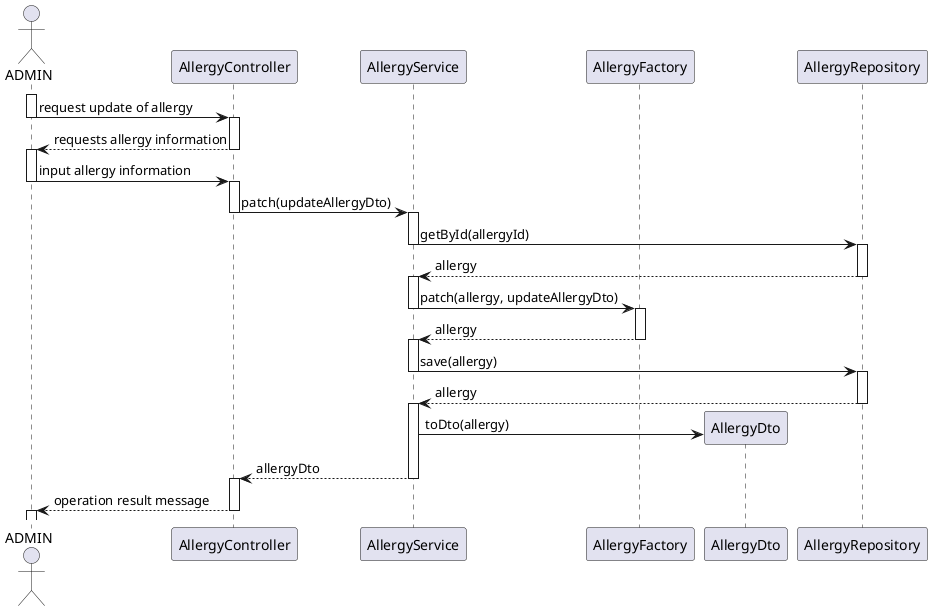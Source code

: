 @startuml

actor ADMIN as admin
participant AllergyController as ctrl
participant AllergyService as svc
participant AllergyFactory as fac
participant AllergyDto as dto
participant AllergyRepository as repo


activate admin

admin -> ctrl : request update of allergy
deactivate admin
activate ctrl



ctrl --> admin : requests allergy information
deactivate ctrl
activate admin

admin -> ctrl : input allergy information
deactivate admin
activate ctrl



ctrl -> svc : patch(updateAllergyDto)


deactivate ctrl
activate svc

svc -> repo : getById(allergyId)
deactivate svc
activate repo
repo --> svc : allergy
deactivate repo
activate svc

svc -> fac : patch(allergy, updateAllergyDto)

deactivate svc

activate fac
fac --> svc : allergy
deactivate fac
activate svc

svc -> repo : save(allergy)
deactivate svc
activate repo
repo --> svc : allergy
deactivate repo

activate svc
svc ->  dto** : toDto(allergy)

svc --> ctrl : allergyDto
deactivate svc
activate ctrl

ctrl --> admin : operation result message
deactivate ctrl
activate admin

@enduml